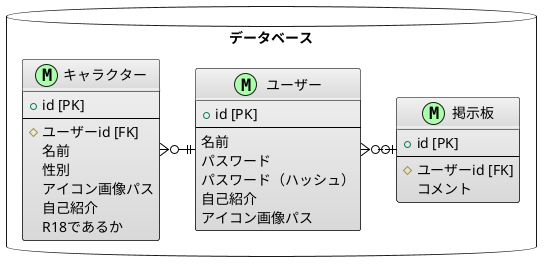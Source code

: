 @startuml

/'
  図の中で目立たせたいエンティティに着色するための
  色の名前（定数）を定義します。
'/
!define MAIN_ENTITY #E2EFDA-C6E0B4
!define MAIN_ENTITY_2 #FCE4D6-F8CBAD

/' 他の色も、用途が分りやすいように名前をつけます。 '/
!define METAL #F2F2F2-D9D9D9
!define MASTER_MARK_COLOR AAFFAA
!define TRANSACTION_MARK_COLOR FFAA00

/'
  デフォルトのスタイルを設定します。
  この場合の指定は class です。entity ではエラーになります。
'/
skinparam class {
    BackgroundColor METAL
    BorderColor Black
    ArrowColor Black
}

database "データベース" as ext{
    ' entity table_name as alias <<icon, color>>
    entity "ユーザー" as user <<M,MASTER_MARK_COLOR>> {
        'pk = + column_name [PK]
        'fk = # column_name[FK]
        + id [PK]
        --
        名前
        パスワード
        パスワード（ハッシュ）
        自己紹介
        アイコン画像パス
    }
    entity "掲示板" as boad <<M,MASTER_MARK_COLOR>> {
        + id [PK]
        --
        # ユーザーid [FK]
        コメント
    }

    entity "キャラクター" as caractor <<M,MASTER_MARK_COLOR>>{
        + id [PK]
        --
        # ユーザーid [FK]
        名前
        性別
        アイコン画像パス
        自己紹介
        R18であるか
    }
}

user }o-right-o| boad
user ||-left-o{ caractor
@enduml
